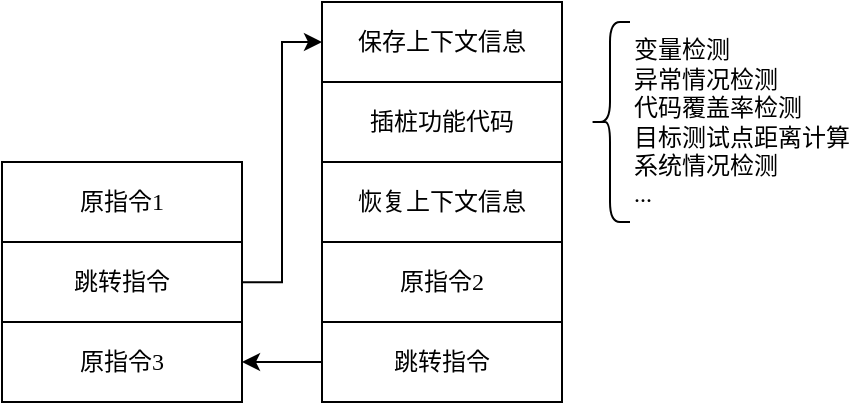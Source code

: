<mxfile version="24.4.10" type="github">
  <diagram name="第 1 页" id="9FIsE67IpEGiFB8gOiiH">
    <mxGraphModel dx="549" dy="291" grid="1" gridSize="10" guides="1" tooltips="1" connect="1" arrows="1" fold="1" page="1" pageScale="1" pageWidth="827" pageHeight="1169" math="0" shadow="0">
      <root>
        <mxCell id="0" />
        <mxCell id="1" parent="0" />
        <mxCell id="Avi6nKkZ3f8y_CkU2Rjl-1" value="原指令1" style="rounded=0;whiteSpace=wrap;html=1;fontFamily=宋体;fillColor=none;" parent="1" vertex="1">
          <mxGeometry x="120" y="160" width="120" height="40" as="geometry" />
        </mxCell>
        <mxCell id="Avi6nKkZ3f8y_CkU2Rjl-7" value="" style="edgeStyle=orthogonalEdgeStyle;rounded=0;orthogonalLoop=1;jettySize=auto;html=1;entryX=0;entryY=0.5;entryDx=0;entryDy=0;fontFamily=宋体;fillColor=none;" parent="1" target="Avi6nKkZ3f8y_CkU2Rjl-4" edge="1">
          <mxGeometry relative="1" as="geometry">
            <mxPoint x="240" y="220.12" as="sourcePoint" />
            <mxPoint x="293.16" y="139.9" as="targetPoint" />
            <Array as="points">
              <mxPoint x="260" y="220" />
              <mxPoint x="260" y="100" />
            </Array>
          </mxGeometry>
        </mxCell>
        <mxCell id="Avi6nKkZ3f8y_CkU2Rjl-2" value="跳转指令" style="rounded=0;whiteSpace=wrap;html=1;fontFamily=宋体;fillColor=none;" parent="1" vertex="1">
          <mxGeometry x="120" y="200" width="120" height="40" as="geometry" />
        </mxCell>
        <mxCell id="Avi6nKkZ3f8y_CkU2Rjl-3" value="原指令3" style="rounded=0;whiteSpace=wrap;html=1;fontFamily=宋体;fillColor=none;" parent="1" vertex="1">
          <mxGeometry x="120" y="240" width="120" height="40" as="geometry" />
        </mxCell>
        <mxCell id="Avi6nKkZ3f8y_CkU2Rjl-4" value="保存上下文信息" style="rounded=0;whiteSpace=wrap;html=1;fontFamily=宋体;fillColor=none;" parent="1" vertex="1">
          <mxGeometry x="280" y="80" width="120" height="40" as="geometry" />
        </mxCell>
        <mxCell id="Avi6nKkZ3f8y_CkU2Rjl-5" value="插桩功能代码" style="rounded=0;whiteSpace=wrap;html=1;fontFamily=宋体;fillColor=none;" parent="1" vertex="1">
          <mxGeometry x="280" y="120" width="120" height="40" as="geometry" />
        </mxCell>
        <mxCell id="Avi6nKkZ3f8y_CkU2Rjl-6" value="恢复上下文信息" style="rounded=0;whiteSpace=wrap;html=1;fontFamily=宋体;fillColor=none;" parent="1" vertex="1">
          <mxGeometry x="280" y="160" width="120" height="40" as="geometry" />
        </mxCell>
        <mxCell id="Avi6nKkZ3f8y_CkU2Rjl-10" value="" style="edgeStyle=orthogonalEdgeStyle;rounded=0;orthogonalLoop=1;jettySize=auto;html=1;fontFamily=宋体;fillColor=none;" parent="1" source="Avi6nKkZ3f8y_CkU2Rjl-9" target="Avi6nKkZ3f8y_CkU2Rjl-3" edge="1">
          <mxGeometry relative="1" as="geometry" />
        </mxCell>
        <mxCell id="Avi6nKkZ3f8y_CkU2Rjl-9" value="跳转指令" style="rounded=0;whiteSpace=wrap;html=1;fontFamily=宋体;fillColor=none;" parent="1" vertex="1">
          <mxGeometry x="280" y="240" width="120" height="40" as="geometry" />
        </mxCell>
        <mxCell id="Avi6nKkZ3f8y_CkU2Rjl-14" value="" style="shape=curlyBracket;whiteSpace=wrap;html=1;rounded=1;labelPosition=left;verticalLabelPosition=middle;align=right;verticalAlign=middle;size=0.5;fontFamily=宋体;fillColor=none;" parent="1" vertex="1">
          <mxGeometry x="414" y="90" width="20" height="100" as="geometry" />
        </mxCell>
        <mxCell id="Avi6nKkZ3f8y_CkU2Rjl-15" value="&lt;div style=&quot;font-size: 12px;&quot;&gt;&lt;span style=&quot;font-weight: 400;&quot;&gt;变量检测&lt;/span&gt;&lt;font style=&quot;font-size: 12px; font-weight: normal;&quot;&gt;&lt;br&gt;&lt;/font&gt;&lt;/div&gt;&lt;div style=&quot;font-size: 12px;&quot;&gt;&lt;font style=&quot;font-size: 12px; font-weight: normal;&quot;&gt;异常情况检测&lt;/font&gt;&lt;/div&gt;&lt;div style=&quot;font-size: 12px;&quot;&gt;&lt;font style=&quot;font-size: 12px; font-weight: normal;&quot;&gt;代码覆盖率检测&lt;/font&gt;&lt;/div&gt;&lt;div style=&quot;font-size: 12px;&quot;&gt;&lt;font style=&quot;font-size: 12px; font-weight: normal;&quot;&gt;目标测试点距离计算&lt;/font&gt;&lt;/div&gt;&lt;div style=&quot;font-size: 12px;&quot;&gt;&lt;font&gt;&lt;span style=&quot;font-weight: 400;&quot;&gt;系统情况检测&lt;/span&gt;&lt;/font&gt;&lt;/div&gt;&lt;div style=&quot;font-size: 12px;&quot;&gt;&lt;font&gt;&lt;span style=&quot;font-weight: 400;&quot;&gt;...&lt;/span&gt;&lt;/font&gt;&lt;/div&gt;" style="text;fillColor=none;html=1;fontSize=24;fontStyle=1;verticalAlign=middle;align=left;fontFamily=宋体;" parent="1" vertex="1">
          <mxGeometry x="434" y="105" width="100" height="70" as="geometry" />
        </mxCell>
        <mxCell id="vOVl-UwX__U1LioW0q8y-1" value="原指令2" style="rounded=0;whiteSpace=wrap;html=1;fontFamily=宋体;fillColor=none;" parent="1" vertex="1">
          <mxGeometry x="280" y="200" width="120" height="40" as="geometry" />
        </mxCell>
      </root>
    </mxGraphModel>
  </diagram>
</mxfile>
